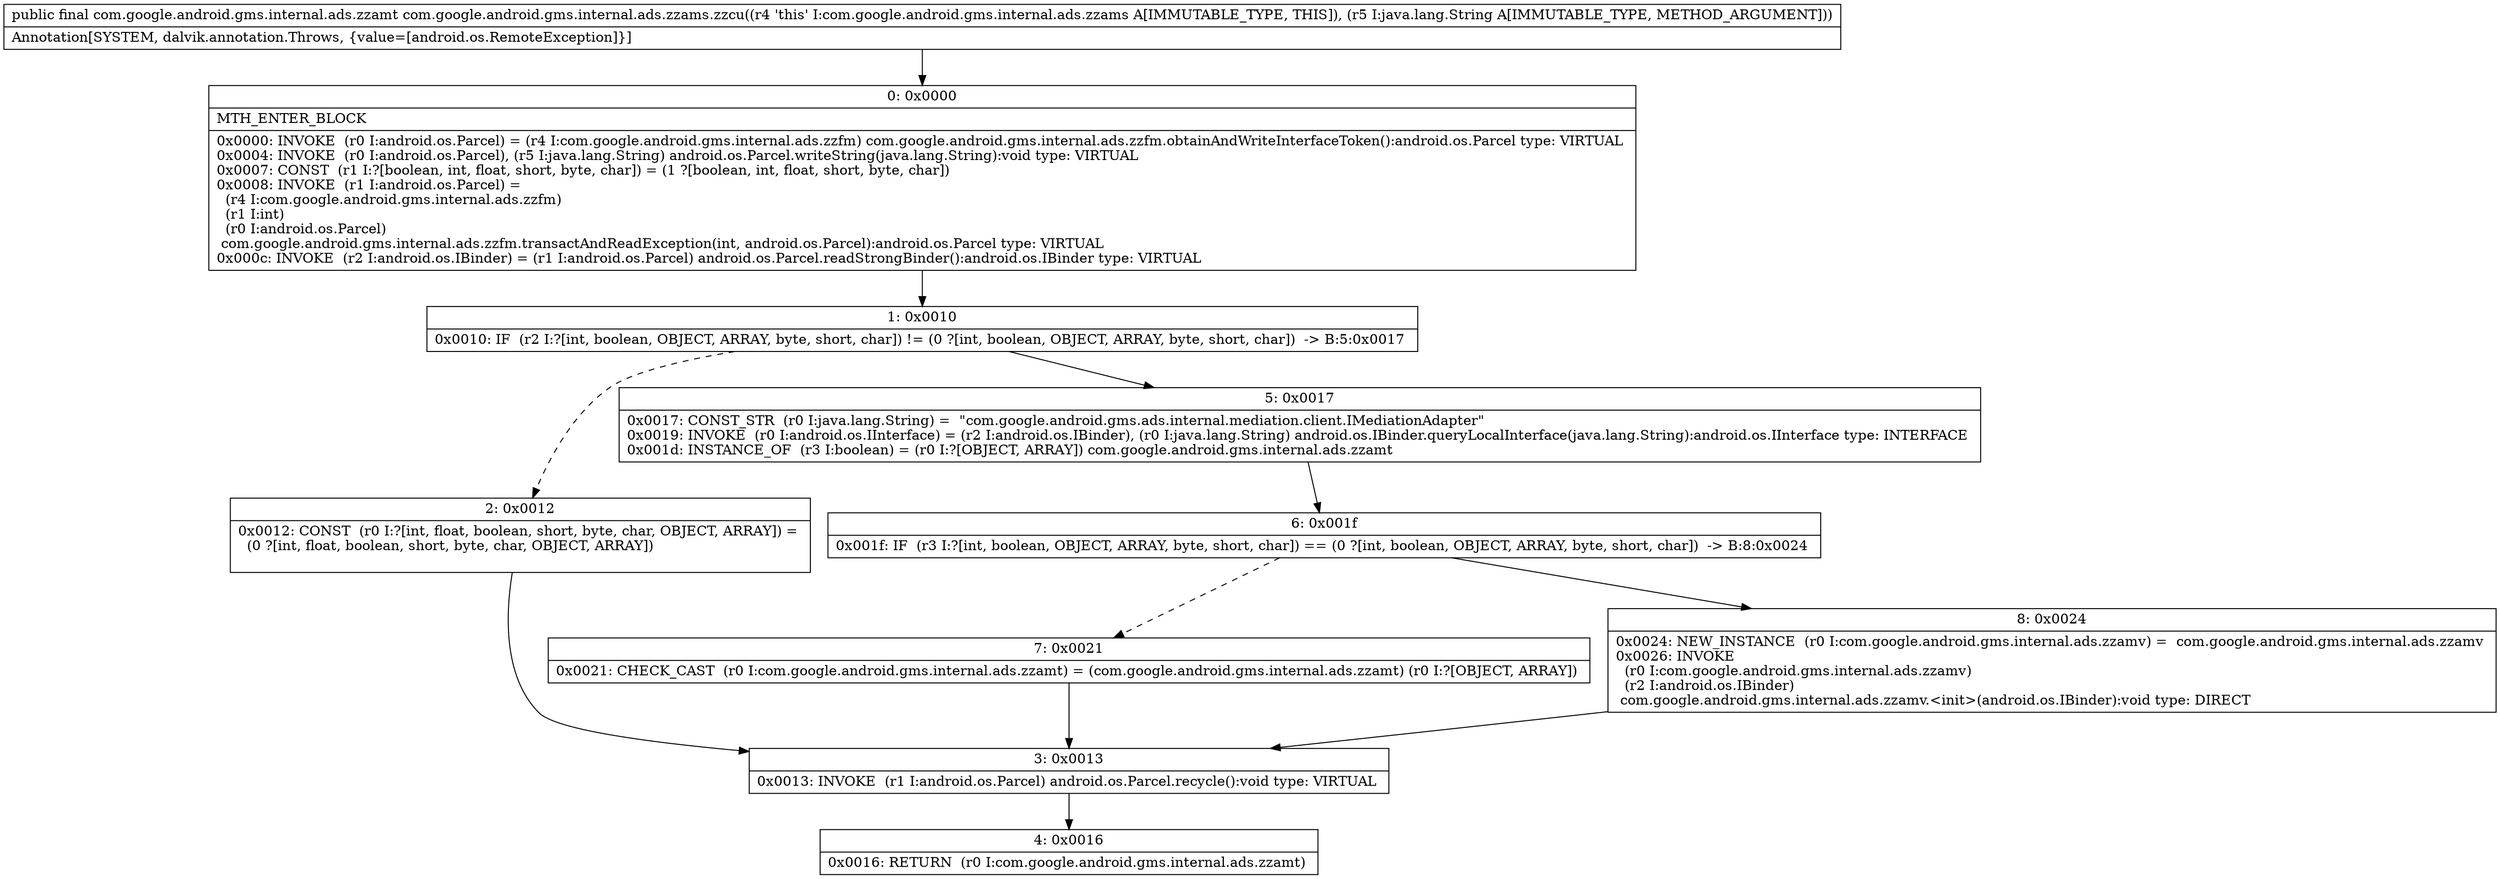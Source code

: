 digraph "CFG forcom.google.android.gms.internal.ads.zzams.zzcu(Ljava\/lang\/String;)Lcom\/google\/android\/gms\/internal\/ads\/zzamt;" {
Node_0 [shape=record,label="{0\:\ 0x0000|MTH_ENTER_BLOCK\l|0x0000: INVOKE  (r0 I:android.os.Parcel) = (r4 I:com.google.android.gms.internal.ads.zzfm) com.google.android.gms.internal.ads.zzfm.obtainAndWriteInterfaceToken():android.os.Parcel type: VIRTUAL \l0x0004: INVOKE  (r0 I:android.os.Parcel), (r5 I:java.lang.String) android.os.Parcel.writeString(java.lang.String):void type: VIRTUAL \l0x0007: CONST  (r1 I:?[boolean, int, float, short, byte, char]) = (1 ?[boolean, int, float, short, byte, char]) \l0x0008: INVOKE  (r1 I:android.os.Parcel) = \l  (r4 I:com.google.android.gms.internal.ads.zzfm)\l  (r1 I:int)\l  (r0 I:android.os.Parcel)\l com.google.android.gms.internal.ads.zzfm.transactAndReadException(int, android.os.Parcel):android.os.Parcel type: VIRTUAL \l0x000c: INVOKE  (r2 I:android.os.IBinder) = (r1 I:android.os.Parcel) android.os.Parcel.readStrongBinder():android.os.IBinder type: VIRTUAL \l}"];
Node_1 [shape=record,label="{1\:\ 0x0010|0x0010: IF  (r2 I:?[int, boolean, OBJECT, ARRAY, byte, short, char]) != (0 ?[int, boolean, OBJECT, ARRAY, byte, short, char])  \-\> B:5:0x0017 \l}"];
Node_2 [shape=record,label="{2\:\ 0x0012|0x0012: CONST  (r0 I:?[int, float, boolean, short, byte, char, OBJECT, ARRAY]) = \l  (0 ?[int, float, boolean, short, byte, char, OBJECT, ARRAY])\l \l}"];
Node_3 [shape=record,label="{3\:\ 0x0013|0x0013: INVOKE  (r1 I:android.os.Parcel) android.os.Parcel.recycle():void type: VIRTUAL \l}"];
Node_4 [shape=record,label="{4\:\ 0x0016|0x0016: RETURN  (r0 I:com.google.android.gms.internal.ads.zzamt) \l}"];
Node_5 [shape=record,label="{5\:\ 0x0017|0x0017: CONST_STR  (r0 I:java.lang.String) =  \"com.google.android.gms.ads.internal.mediation.client.IMediationAdapter\" \l0x0019: INVOKE  (r0 I:android.os.IInterface) = (r2 I:android.os.IBinder), (r0 I:java.lang.String) android.os.IBinder.queryLocalInterface(java.lang.String):android.os.IInterface type: INTERFACE \l0x001d: INSTANCE_OF  (r3 I:boolean) = (r0 I:?[OBJECT, ARRAY]) com.google.android.gms.internal.ads.zzamt \l}"];
Node_6 [shape=record,label="{6\:\ 0x001f|0x001f: IF  (r3 I:?[int, boolean, OBJECT, ARRAY, byte, short, char]) == (0 ?[int, boolean, OBJECT, ARRAY, byte, short, char])  \-\> B:8:0x0024 \l}"];
Node_7 [shape=record,label="{7\:\ 0x0021|0x0021: CHECK_CAST  (r0 I:com.google.android.gms.internal.ads.zzamt) = (com.google.android.gms.internal.ads.zzamt) (r0 I:?[OBJECT, ARRAY]) \l}"];
Node_8 [shape=record,label="{8\:\ 0x0024|0x0024: NEW_INSTANCE  (r0 I:com.google.android.gms.internal.ads.zzamv) =  com.google.android.gms.internal.ads.zzamv \l0x0026: INVOKE  \l  (r0 I:com.google.android.gms.internal.ads.zzamv)\l  (r2 I:android.os.IBinder)\l com.google.android.gms.internal.ads.zzamv.\<init\>(android.os.IBinder):void type: DIRECT \l}"];
MethodNode[shape=record,label="{public final com.google.android.gms.internal.ads.zzamt com.google.android.gms.internal.ads.zzams.zzcu((r4 'this' I:com.google.android.gms.internal.ads.zzams A[IMMUTABLE_TYPE, THIS]), (r5 I:java.lang.String A[IMMUTABLE_TYPE, METHOD_ARGUMENT]))  | Annotation[SYSTEM, dalvik.annotation.Throws, \{value=[android.os.RemoteException]\}]\l}"];
MethodNode -> Node_0;
Node_0 -> Node_1;
Node_1 -> Node_2[style=dashed];
Node_1 -> Node_5;
Node_2 -> Node_3;
Node_3 -> Node_4;
Node_5 -> Node_6;
Node_6 -> Node_7[style=dashed];
Node_6 -> Node_8;
Node_7 -> Node_3;
Node_8 -> Node_3;
}

